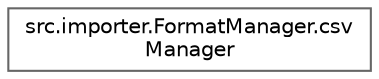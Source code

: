 digraph "Graphical Class Hierarchy"
{
 // LATEX_PDF_SIZE
  bgcolor="transparent";
  edge [fontname=Helvetica,fontsize=10,labelfontname=Helvetica,labelfontsize=10];
  node [fontname=Helvetica,fontsize=10,shape=box,height=0.2,width=0.4];
  rankdir="LR";
  Node0 [id="Node000000",label="src.importer.FormatManager.csv\lManager",height=0.2,width=0.4,color="grey40", fillcolor="white", style="filled",URL="$classsrc_1_1importer_1_1_format_manager_1_1csv_manager.html",tooltip=" "];
}
